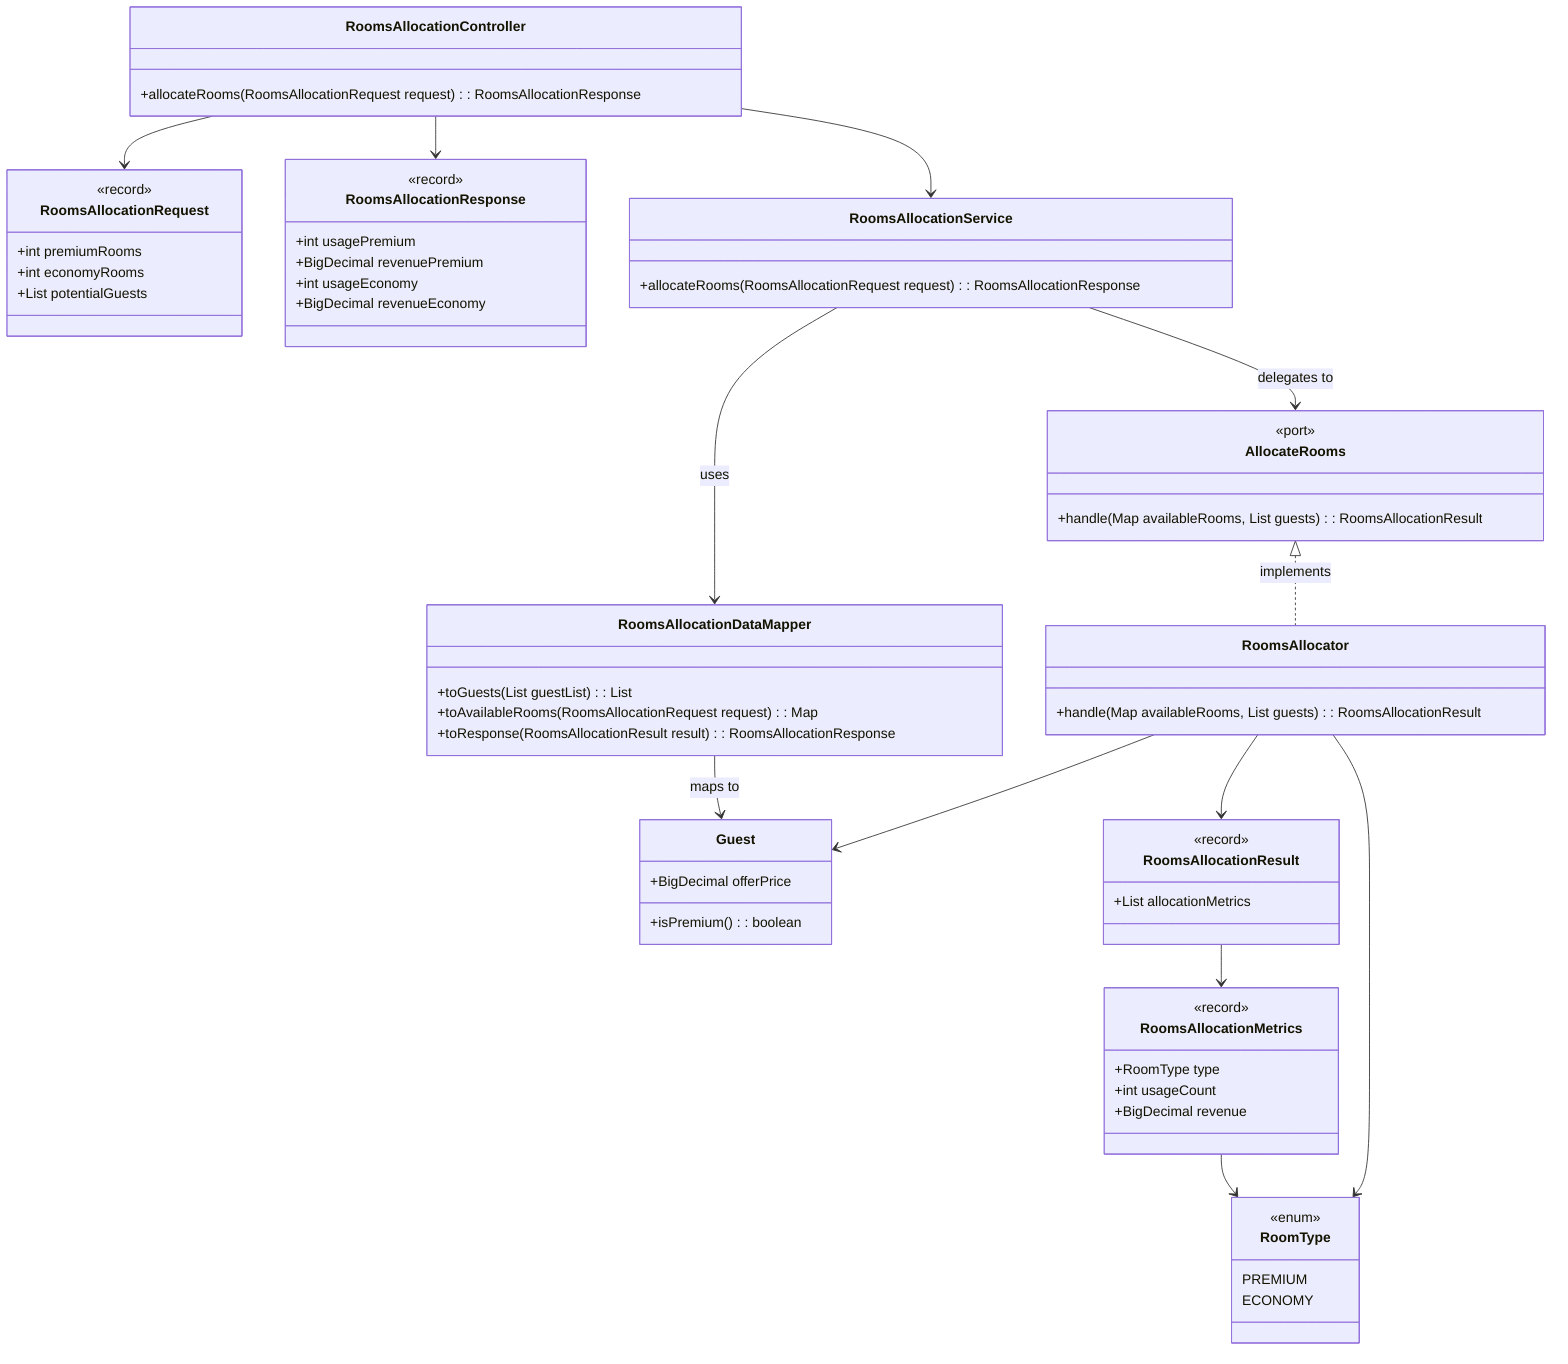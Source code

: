 classDiagram
direction TB

    class RoomsAllocationController {
        +allocateRooms(RoomsAllocationRequest request): RoomsAllocationResponse
    }

    class RoomsAllocationRequest {
        <<record>>
        +int premiumRooms
        +int economyRooms
        +List<BigDecimal> potentialGuests
    }

    class RoomsAllocationResponse {
        <<record>>
        +int usagePremium
        +BigDecimal revenuePremium
        +int usageEconomy
        +BigDecimal revenueEconomy
    }

    class RoomsAllocationService {
        +allocateRooms(RoomsAllocationRequest request): RoomsAllocationResponse
    }

    class RoomsAllocationDataMapper {
        +toGuests(List<BigDecimal> guestList): List<Guest>
        +toAvailableRooms(RoomsAllocationRequest request): Map<RoomType, Integer>
        +toResponse(RoomsAllocationResult result): RoomsAllocationResponse
    }

    class Guest {
	    +BigDecimal offerPrice
        +isPremium(): boolean
    }

    class AllocateRooms {
        <<port>>
        +handle(Map<RoomType, Integer> availableRooms, List<Guest> guests): RoomsAllocationResult
    }

    class RoomsAllocator {
        +handle(Map<RoomType, Integer> availableRooms, List<Guest> guests): RoomsAllocationResult
    }

    class RoomsAllocationResult {
        <<record>>
        +List<RoomsAllocationMetrics> allocationMetrics
    }

    class RoomsAllocationMetrics {
        <<record>>
        +RoomType type
        +int usageCount
        +BigDecimal revenue
    }


    class RoomType {
        <<enum>>
        PREMIUM
        ECONOMY
    }

    RoomsAllocationController --> RoomsAllocationRequest
    RoomsAllocationController --> RoomsAllocationResponse
    RoomsAllocationController --> RoomsAllocationService
    RoomsAllocationService --> RoomsAllocationDataMapper :uses
    RoomsAllocationDataMapper --> Guest :maps to
    RoomsAllocationService --> AllocateRooms :delegates to
    AllocateRooms <|.. RoomsAllocator : implements
    RoomsAllocator --> RoomsAllocationResult
    RoomsAllocationResult --> RoomsAllocationMetrics
    RoomsAllocationMetrics --> RoomType
    RoomsAllocator --> Guest
    RoomsAllocator --> RoomType
